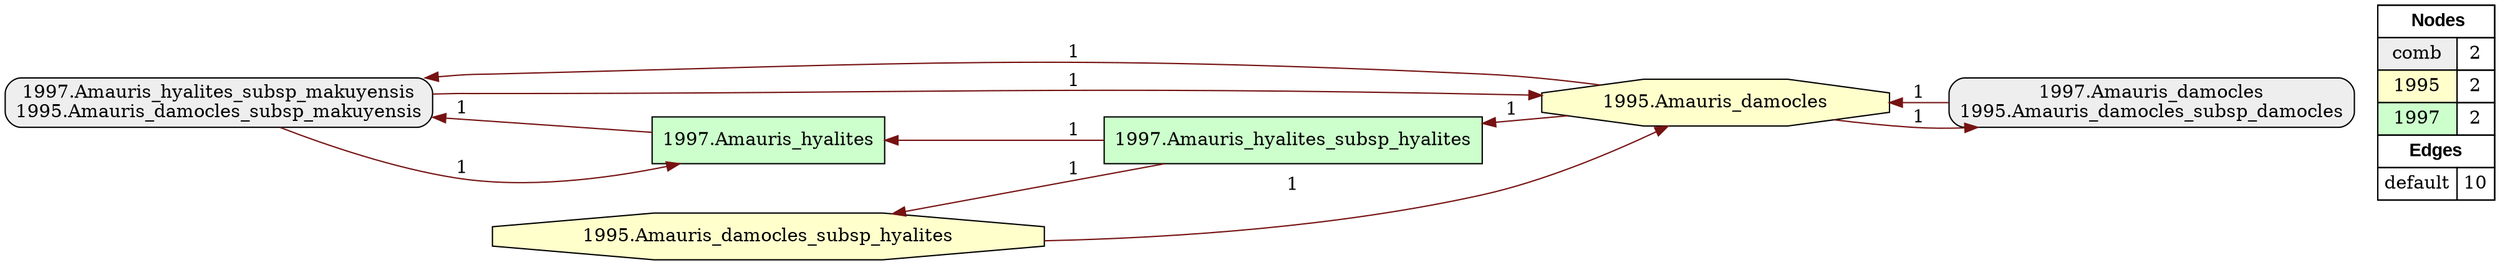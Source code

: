 digraph{
rankdir=RL
node[shape=box style="filled,rounded" fillcolor="#EEEEEE"] 
"1997.Amauris_damocles\n1995.Amauris_damocles_subsp_damocles"
"1997.Amauris_hyalites_subsp_makuyensis\n1995.Amauris_damocles_subsp_makuyensis"
node[shape=octagon style=filled fillcolor="#FFFFCC"] 
"1995.Amauris_damocles"
"1995.Amauris_damocles_subsp_hyalites"
node[shape=box style=filled fillcolor="#CCFFCC"] 
"1997.Amauris_hyalites_subsp_hyalites"
"1997.Amauris_hyalites"
edge[arrowhead=normal style=solid color="#000000" constraint=true ]
"1997.Amauris_damocles\n1995.Amauris_damocles_subsp_damocles" -> "1995.Amauris_damocles" [label="1"][color="#761212"]
"1995.Amauris_damocles" -> "1997.Amauris_damocles\n1995.Amauris_damocles_subsp_damocles" [label="1"][color="#761212"]
"1997.Amauris_hyalites_subsp_hyalites" -> "1995.Amauris_damocles_subsp_hyalites" [label="1"][color="#761212"]
"1997.Amauris_hyalites_subsp_makuyensis\n1995.Amauris_damocles_subsp_makuyensis" -> "1995.Amauris_damocles" [label="1"][color="#761212"]
"1997.Amauris_hyalites_subsp_makuyensis\n1995.Amauris_damocles_subsp_makuyensis" -> "1997.Amauris_hyalites" [label="1"][color="#761212"]
"1995.Amauris_damocles" -> "1997.Amauris_hyalites_subsp_hyalites" [label="1"][color="#761212"]
"1995.Amauris_damocles" -> "1997.Amauris_hyalites_subsp_makuyensis\n1995.Amauris_damocles_subsp_makuyensis" [label="1"][color="#761212"]
"1997.Amauris_hyalites" -> "1997.Amauris_hyalites_subsp_makuyensis\n1995.Amauris_damocles_subsp_makuyensis" [label="1"][color="#761212"]
"1997.Amauris_hyalites_subsp_hyalites" -> "1997.Amauris_hyalites" [label="1"][color="#761212"]
"1995.Amauris_damocles_subsp_hyalites" -> "1995.Amauris_damocles" [label="1"][color="#761212"]
edge[arrowhead=normal style=solid color="#000000" constraint=true ]
node[shape=box] 
{rank=source Legend [fillcolor= white margin=0 label=< 
 <TABLE BORDER="0" CELLBORDER="1" CELLSPACING="0" CELLPADDING="4"> 
<TR> <TD COLSPAN="2"><font face="Arial Black"> Nodes</font></TD> </TR> 
<TR> 
 <TD bgcolor="#EEEEEE">comb</TD> 
 <TD>2</TD> 
 </TR> 
<TR> 
 <TD bgcolor="#FFFFCC">1995</TD> 
 <TD>2</TD> 
 </TR> 
<TR> 
 <TD bgcolor="#CCFFCC">1997</TD> 
 <TD>2</TD> 
 </TR> 
<TR> <TD COLSPAN="2"><font face = "Arial Black"> Edges </font></TD> </TR> 
<TR> 
 <TD><font color ="#000000">default</font></TD> 
 <TD>10</TD> 
 </TR> 
</TABLE> 
 >] } 
}